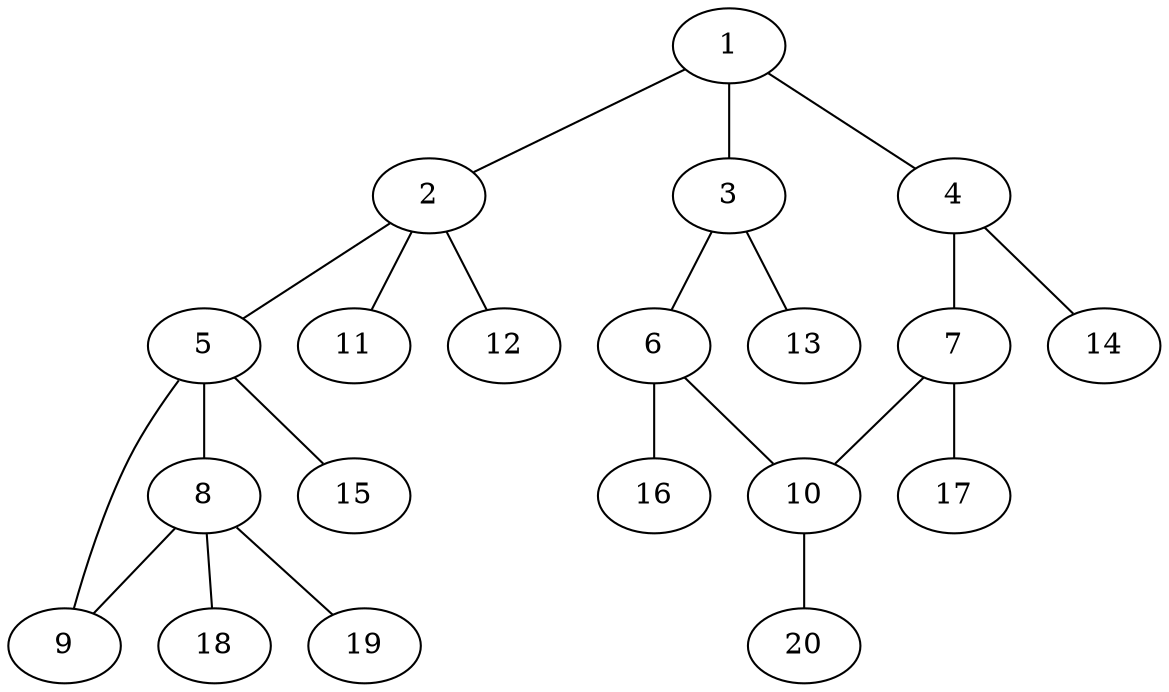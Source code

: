 graph molecule_3507 {
	1	 [chem=C];
	2	 [chem=C];
	1 -- 2	 [valence=1];
	3	 [chem=C];
	1 -- 3	 [valence=2];
	4	 [chem=C];
	1 -- 4	 [valence=1];
	5	 [chem=C];
	2 -- 5	 [valence=1];
	11	 [chem=H];
	2 -- 11	 [valence=1];
	12	 [chem=H];
	2 -- 12	 [valence=1];
	6	 [chem=C];
	3 -- 6	 [valence=1];
	13	 [chem=H];
	3 -- 13	 [valence=1];
	7	 [chem=C];
	4 -- 7	 [valence=2];
	14	 [chem=H];
	4 -- 14	 [valence=1];
	8	 [chem=C];
	5 -- 8	 [valence=1];
	9	 [chem=O];
	5 -- 9	 [valence=1];
	15	 [chem=H];
	5 -- 15	 [valence=1];
	10	 [chem=C];
	6 -- 10	 [valence=2];
	16	 [chem=H];
	6 -- 16	 [valence=1];
	7 -- 10	 [valence=1];
	17	 [chem=H];
	7 -- 17	 [valence=1];
	8 -- 9	 [valence=1];
	18	 [chem=H];
	8 -- 18	 [valence=1];
	19	 [chem=H];
	8 -- 19	 [valence=1];
	20	 [chem=H];
	10 -- 20	 [valence=1];
}
